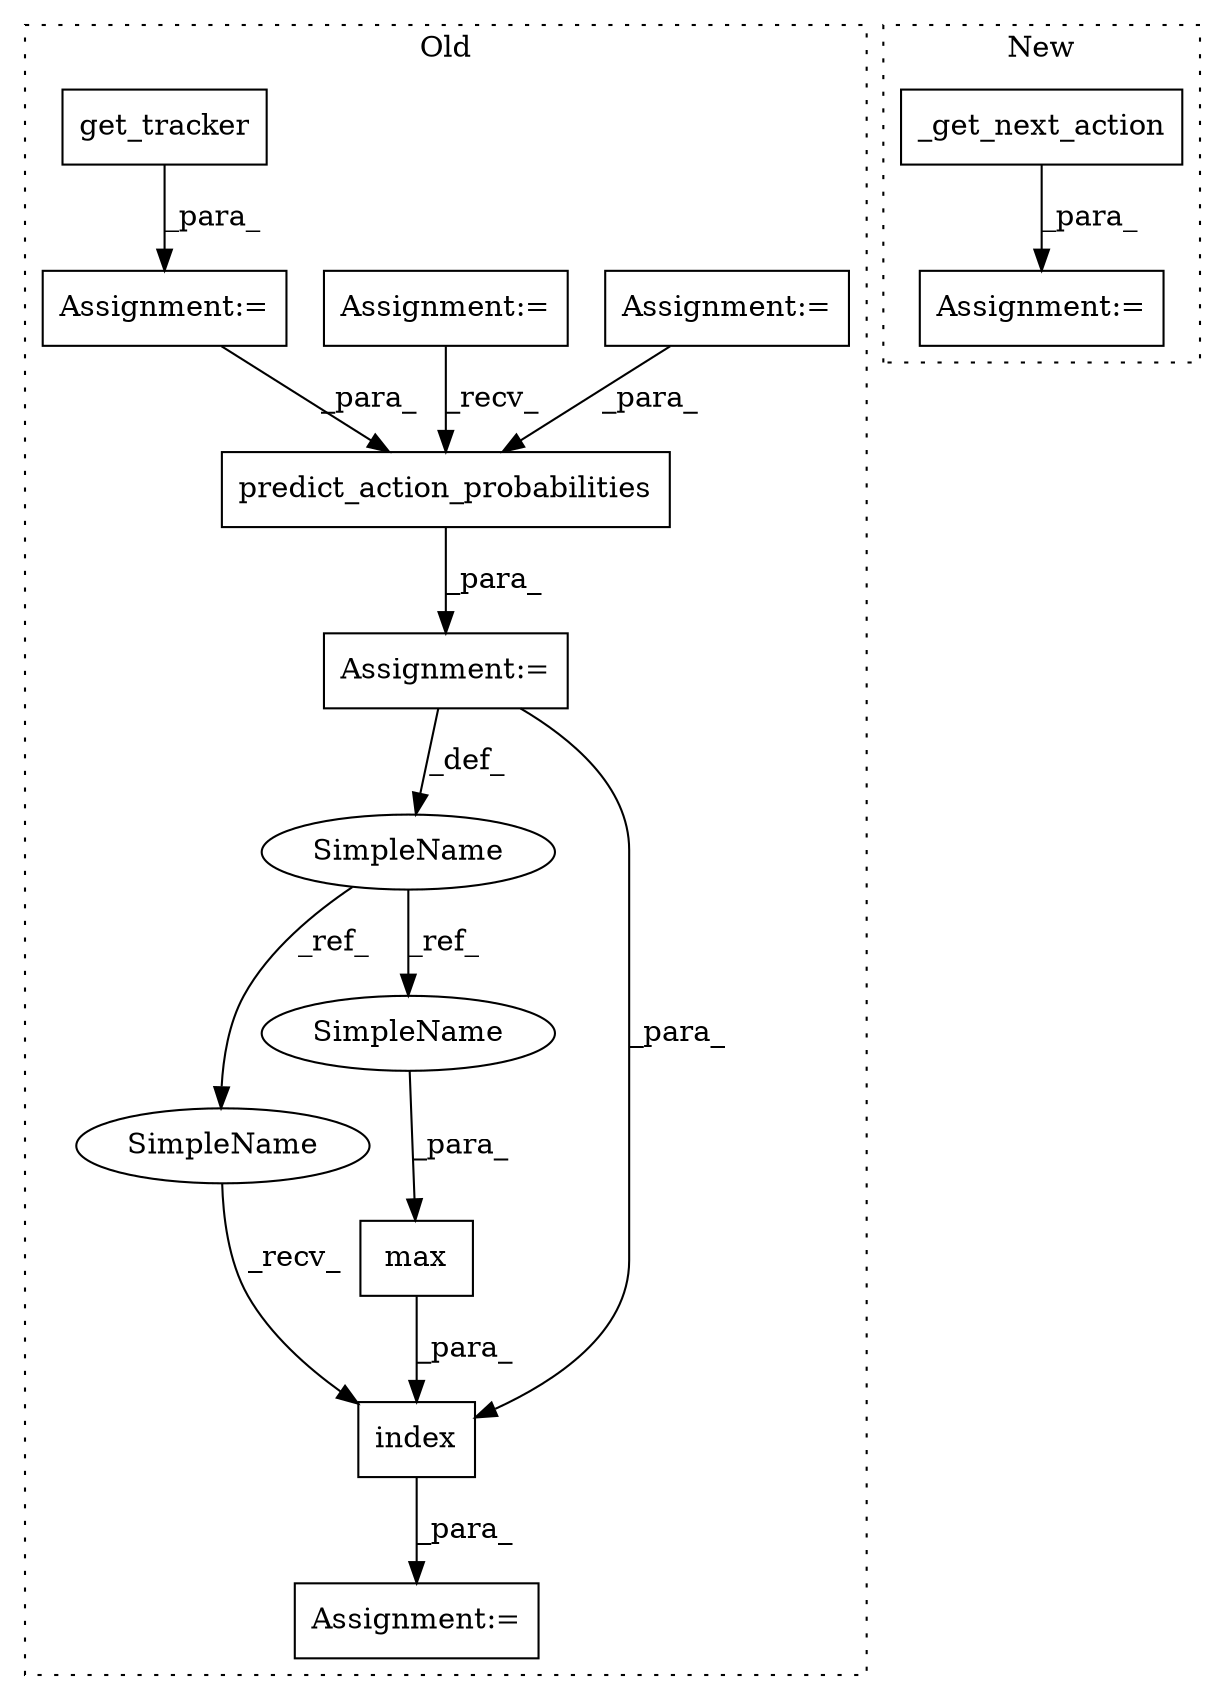 digraph G {
subgraph cluster0 {
1 [label="max" a="32" s="20625,20635" l="4,1" shape="box"];
3 [label="predict_action_probabilities" a="32" s="20556,20599" l="29,1" shape="box"];
4 [label="SimpleName" a="42" s="20534" l="6" shape="ellipse"];
5 [label="index" a="32" s="20619,20636" l="6,1" shape="box"];
6 [label="Assignment:=" a="7" s="20611" l="1" shape="box"];
7 [label="Assignment:=" a="7" s="20113" l="6" shape="box"];
8 [label="Assignment:=" a="7" s="20161" l="14" shape="box"];
9 [label="Assignment:=" a="7" s="20540" l="1" shape="box"];
11 [label="Assignment:=" a="7" s="20508" l="1" shape="box"];
12 [label="get_tracker" a="32" s="20509,20527" l="12,1" shape="box"];
13 [label="SimpleName" a="42" s="20612" l="6" shape="ellipse"];
14 [label="SimpleName" a="42" s="20629" l="6" shape="ellipse"];
label = "Old";
style="dotted";
}
subgraph cluster1 {
2 [label="_get_next_action" a="32" s="21558,21611" l="17,1" shape="box"];
10 [label="Assignment:=" a="7" s="21552" l="1" shape="box"];
label = "New";
style="dotted";
}
1 -> 5 [label="_para_"];
2 -> 10 [label="_para_"];
3 -> 9 [label="_para_"];
4 -> 13 [label="_ref_"];
4 -> 14 [label="_ref_"];
5 -> 6 [label="_para_"];
7 -> 3 [label="_para_"];
8 -> 3 [label="_recv_"];
9 -> 5 [label="_para_"];
9 -> 4 [label="_def_"];
11 -> 3 [label="_para_"];
12 -> 11 [label="_para_"];
13 -> 5 [label="_recv_"];
14 -> 1 [label="_para_"];
}